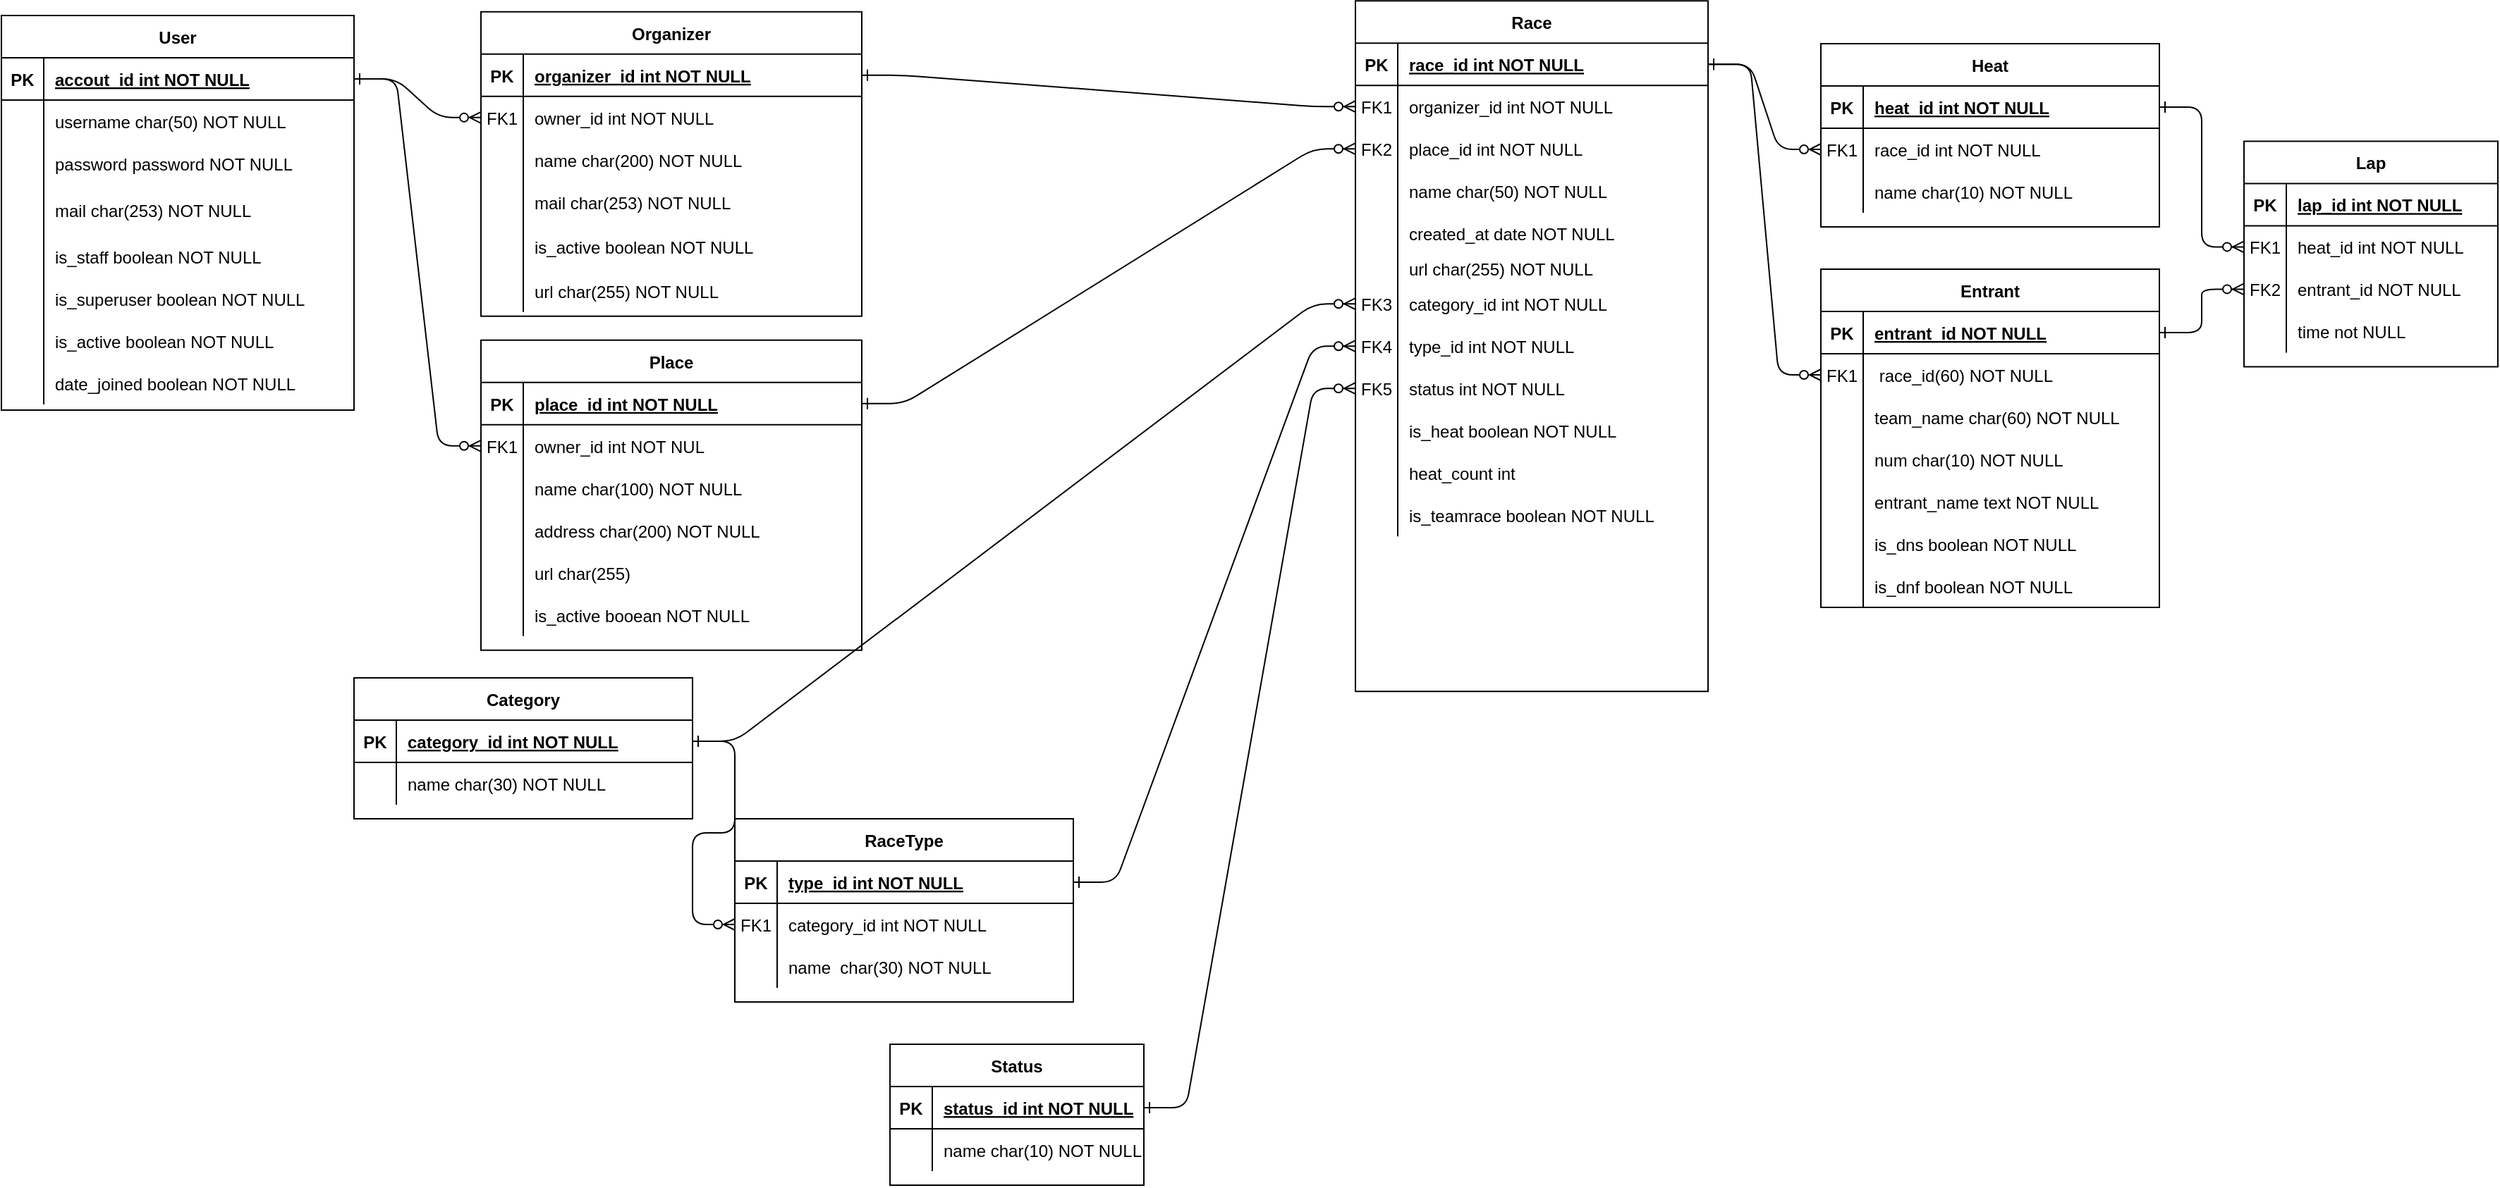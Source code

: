 <mxfile version="15.0.6" type="device"><diagram id="R2lEEEUBdFMjLlhIrx00" name="Page-1"><mxGraphModel dx="1550" dy="835" grid="1" gridSize="10" guides="1" tooltips="1" connect="1" arrows="1" fold="1" page="1" pageScale="1" pageWidth="850" pageHeight="1100" math="0" shadow="0" extFonts="Permanent Marker^https://fonts.googleapis.com/css?family=Permanent+Marker"><root><mxCell id="0"/><mxCell id="1" parent="0"/><mxCell id="C-vyLk0tnHw3VtMMgP7b-1" value="" style="edgeStyle=entityRelationEdgeStyle;endArrow=ERzeroToMany;startArrow=ERone;endFill=1;startFill=0;" parent="1" source="C-vyLk0tnHw3VtMMgP7b-24" target="C-vyLk0tnHw3VtMMgP7b-6" edge="1"><mxGeometry width="100" height="100" relative="1" as="geometry"><mxPoint x="340" y="720" as="sourcePoint"/><mxPoint x="440" y="620" as="targetPoint"/></mxGeometry></mxCell><mxCell id="C-vyLk0tnHw3VtMMgP7b-12" value="" style="edgeStyle=entityRelationEdgeStyle;endArrow=ERzeroToMany;startArrow=ERone;endFill=1;startFill=0;" parent="1" source="C-vyLk0tnHw3VtMMgP7b-3" target="C-vyLk0tnHw3VtMMgP7b-17" edge="1"><mxGeometry width="100" height="100" relative="1" as="geometry"><mxPoint x="400" y="180" as="sourcePoint"/><mxPoint x="460" y="205" as="targetPoint"/></mxGeometry></mxCell><mxCell id="C-vyLk0tnHw3VtMMgP7b-13" value="Race" style="shape=table;startSize=30;container=1;collapsible=1;childLayout=tableLayout;fixedRows=1;rowLines=0;fontStyle=1;align=center;resizeLast=1;" parent="1" vertex="1"><mxGeometry x="1000" y="29.59" width="250" height="490" as="geometry"/></mxCell><mxCell id="C-vyLk0tnHw3VtMMgP7b-14" value="" style="shape=partialRectangle;collapsible=0;dropTarget=0;pointerEvents=0;fillColor=none;points=[[0,0.5],[1,0.5]];portConstraint=eastwest;top=0;left=0;right=0;bottom=1;" parent="C-vyLk0tnHw3VtMMgP7b-13" vertex="1"><mxGeometry y="30" width="250" height="30" as="geometry"/></mxCell><mxCell id="C-vyLk0tnHw3VtMMgP7b-15" value="PK" style="shape=partialRectangle;overflow=hidden;connectable=0;fillColor=none;top=0;left=0;bottom=0;right=0;fontStyle=1;" parent="C-vyLk0tnHw3VtMMgP7b-14" vertex="1"><mxGeometry width="30" height="30" as="geometry"/></mxCell><mxCell id="C-vyLk0tnHw3VtMMgP7b-16" value="race_id int NOT NULL " style="shape=partialRectangle;overflow=hidden;connectable=0;fillColor=none;top=0;left=0;bottom=0;right=0;align=left;spacingLeft=6;fontStyle=5;" parent="C-vyLk0tnHw3VtMMgP7b-14" vertex="1"><mxGeometry x="30" width="220" height="30" as="geometry"/></mxCell><mxCell id="C-vyLk0tnHw3VtMMgP7b-17" value="" style="shape=partialRectangle;collapsible=0;dropTarget=0;pointerEvents=0;fillColor=none;points=[[0,0.5],[1,0.5]];portConstraint=eastwest;top=0;left=0;right=0;bottom=0;" parent="C-vyLk0tnHw3VtMMgP7b-13" vertex="1"><mxGeometry y="60" width="250" height="30" as="geometry"/></mxCell><mxCell id="C-vyLk0tnHw3VtMMgP7b-18" value="FK1" style="shape=partialRectangle;overflow=hidden;connectable=0;fillColor=none;top=0;left=0;bottom=0;right=0;" parent="C-vyLk0tnHw3VtMMgP7b-17" vertex="1"><mxGeometry width="30" height="30" as="geometry"/></mxCell><mxCell id="C-vyLk0tnHw3VtMMgP7b-19" value="organizer_id int NOT NULL" style="shape=partialRectangle;overflow=hidden;connectable=0;fillColor=none;top=0;left=0;bottom=0;right=0;align=left;spacingLeft=6;" parent="C-vyLk0tnHw3VtMMgP7b-17" vertex="1"><mxGeometry x="30" width="220" height="30" as="geometry"/></mxCell><mxCell id="C-vyLk0tnHw3VtMMgP7b-20" value="" style="shape=partialRectangle;collapsible=0;dropTarget=0;pointerEvents=0;fillColor=none;points=[[0,0.5],[1,0.5]];portConstraint=eastwest;top=0;left=0;right=0;bottom=0;" parent="C-vyLk0tnHw3VtMMgP7b-13" vertex="1"><mxGeometry y="90" width="250" height="30" as="geometry"/></mxCell><mxCell id="C-vyLk0tnHw3VtMMgP7b-21" value="FK2" style="shape=partialRectangle;overflow=hidden;connectable=0;fillColor=none;top=0;left=0;bottom=0;right=0;" parent="C-vyLk0tnHw3VtMMgP7b-20" vertex="1"><mxGeometry width="30" height="30" as="geometry"/></mxCell><mxCell id="C-vyLk0tnHw3VtMMgP7b-22" value="place_id int NOT NULL" style="shape=partialRectangle;overflow=hidden;connectable=0;fillColor=none;top=0;left=0;bottom=0;right=0;align=left;spacingLeft=6;" parent="C-vyLk0tnHw3VtMMgP7b-20" vertex="1"><mxGeometry x="30" width="220" height="30" as="geometry"/></mxCell><mxCell id="j4qL6R465GSEc020aB6Y-118" style="shape=partialRectangle;collapsible=0;dropTarget=0;pointerEvents=0;fillColor=none;points=[[0,0.5],[1,0.5]];portConstraint=eastwest;top=0;left=0;right=0;bottom=0;" vertex="1" parent="C-vyLk0tnHw3VtMMgP7b-13"><mxGeometry y="120" width="250" height="30" as="geometry"/></mxCell><mxCell id="j4qL6R465GSEc020aB6Y-119" style="shape=partialRectangle;overflow=hidden;connectable=0;fillColor=none;top=0;left=0;bottom=0;right=0;" vertex="1" parent="j4qL6R465GSEc020aB6Y-118"><mxGeometry width="30" height="30" as="geometry"/></mxCell><mxCell id="j4qL6R465GSEc020aB6Y-120" value="name char(50) NOT NULL" style="shape=partialRectangle;overflow=hidden;connectable=0;fillColor=none;top=0;left=0;bottom=0;right=0;align=left;spacingLeft=6;" vertex="1" parent="j4qL6R465GSEc020aB6Y-118"><mxGeometry x="30" width="220" height="30" as="geometry"/></mxCell><mxCell id="j4qL6R465GSEc020aB6Y-115" style="shape=partialRectangle;collapsible=0;dropTarget=0;pointerEvents=0;fillColor=none;points=[[0,0.5],[1,0.5]];portConstraint=eastwest;top=0;left=0;right=0;bottom=0;" vertex="1" parent="C-vyLk0tnHw3VtMMgP7b-13"><mxGeometry y="150" width="250" height="30" as="geometry"/></mxCell><mxCell id="j4qL6R465GSEc020aB6Y-116" style="shape=partialRectangle;overflow=hidden;connectable=0;fillColor=none;top=0;left=0;bottom=0;right=0;" vertex="1" parent="j4qL6R465GSEc020aB6Y-115"><mxGeometry width="30" height="30" as="geometry"/></mxCell><mxCell id="j4qL6R465GSEc020aB6Y-117" value="created_at date NOT NULL" style="shape=partialRectangle;overflow=hidden;connectable=0;fillColor=none;top=0;left=0;bottom=0;right=0;align=left;spacingLeft=6;" vertex="1" parent="j4qL6R465GSEc020aB6Y-115"><mxGeometry x="30" width="220" height="30" as="geometry"/></mxCell><mxCell id="j4qL6R465GSEc020aB6Y-112" style="shape=partialRectangle;collapsible=0;dropTarget=0;pointerEvents=0;fillColor=none;points=[[0,0.5],[1,0.5]];portConstraint=eastwest;top=0;left=0;right=0;bottom=0;" vertex="1" parent="C-vyLk0tnHw3VtMMgP7b-13"><mxGeometry y="180" width="250" height="20" as="geometry"/></mxCell><mxCell id="j4qL6R465GSEc020aB6Y-113" style="shape=partialRectangle;overflow=hidden;connectable=0;fillColor=none;top=0;left=0;bottom=0;right=0;" vertex="1" parent="j4qL6R465GSEc020aB6Y-112"><mxGeometry width="30" height="20" as="geometry"/></mxCell><mxCell id="j4qL6R465GSEc020aB6Y-114" value="url char(255) NOT NULL" style="shape=partialRectangle;overflow=hidden;connectable=0;fillColor=none;top=0;left=0;bottom=0;right=0;align=left;spacingLeft=6;" vertex="1" parent="j4qL6R465GSEc020aB6Y-112"><mxGeometry x="30" width="220" height="20" as="geometry"/></mxCell><mxCell id="j4qL6R465GSEc020aB6Y-106" style="shape=partialRectangle;collapsible=0;dropTarget=0;pointerEvents=0;fillColor=none;points=[[0,0.5],[1,0.5]];portConstraint=eastwest;top=0;left=0;right=0;bottom=0;" vertex="1" parent="C-vyLk0tnHw3VtMMgP7b-13"><mxGeometry y="200" width="250" height="30" as="geometry"/></mxCell><mxCell id="j4qL6R465GSEc020aB6Y-107" value="FK3" style="shape=partialRectangle;overflow=hidden;connectable=0;fillColor=none;top=0;left=0;bottom=0;right=0;" vertex="1" parent="j4qL6R465GSEc020aB6Y-106"><mxGeometry width="30" height="30" as="geometry"/></mxCell><mxCell id="j4qL6R465GSEc020aB6Y-108" value="category_id int NOT NULL" style="shape=partialRectangle;overflow=hidden;connectable=0;fillColor=none;top=0;left=0;bottom=0;right=0;align=left;spacingLeft=6;" vertex="1" parent="j4qL6R465GSEc020aB6Y-106"><mxGeometry x="30" width="220" height="30" as="geometry"/></mxCell><mxCell id="j4qL6R465GSEc020aB6Y-109" style="shape=partialRectangle;collapsible=0;dropTarget=0;pointerEvents=0;fillColor=none;points=[[0,0.5],[1,0.5]];portConstraint=eastwest;top=0;left=0;right=0;bottom=0;" vertex="1" parent="C-vyLk0tnHw3VtMMgP7b-13"><mxGeometry y="230" width="250" height="30" as="geometry"/></mxCell><mxCell id="j4qL6R465GSEc020aB6Y-110" value="FK4" style="shape=partialRectangle;overflow=hidden;connectable=0;fillColor=none;top=0;left=0;bottom=0;right=0;" vertex="1" parent="j4qL6R465GSEc020aB6Y-109"><mxGeometry width="30" height="30" as="geometry"/></mxCell><mxCell id="j4qL6R465GSEc020aB6Y-111" value="type_id int NOT NULL" style="shape=partialRectangle;overflow=hidden;connectable=0;fillColor=none;top=0;left=0;bottom=0;right=0;align=left;spacingLeft=6;" vertex="1" parent="j4qL6R465GSEc020aB6Y-109"><mxGeometry x="30" width="220" height="30" as="geometry"/></mxCell><mxCell id="j4qL6R465GSEc020aB6Y-125" style="shape=partialRectangle;collapsible=0;dropTarget=0;pointerEvents=0;fillColor=none;points=[[0,0.5],[1,0.5]];portConstraint=eastwest;top=0;left=0;right=0;bottom=0;" vertex="1" parent="C-vyLk0tnHw3VtMMgP7b-13"><mxGeometry y="260" width="250" height="30" as="geometry"/></mxCell><mxCell id="j4qL6R465GSEc020aB6Y-126" value="FK5" style="shape=partialRectangle;overflow=hidden;connectable=0;fillColor=none;top=0;left=0;bottom=0;right=0;" vertex="1" parent="j4qL6R465GSEc020aB6Y-125"><mxGeometry width="30" height="30" as="geometry"/></mxCell><mxCell id="j4qL6R465GSEc020aB6Y-127" value="status int NOT NULL" style="shape=partialRectangle;overflow=hidden;connectable=0;fillColor=none;top=0;left=0;bottom=0;right=0;align=left;spacingLeft=6;" vertex="1" parent="j4qL6R465GSEc020aB6Y-125"><mxGeometry x="30" width="220" height="30" as="geometry"/></mxCell><mxCell id="j4qL6R465GSEc020aB6Y-145" style="shape=partialRectangle;collapsible=0;dropTarget=0;pointerEvents=0;fillColor=none;points=[[0,0.5],[1,0.5]];portConstraint=eastwest;top=0;left=0;right=0;bottom=0;" vertex="1" parent="C-vyLk0tnHw3VtMMgP7b-13"><mxGeometry y="290" width="250" height="30" as="geometry"/></mxCell><mxCell id="j4qL6R465GSEc020aB6Y-146" style="shape=partialRectangle;overflow=hidden;connectable=0;fillColor=none;top=0;left=0;bottom=0;right=0;" vertex="1" parent="j4qL6R465GSEc020aB6Y-145"><mxGeometry width="30" height="30" as="geometry"/></mxCell><mxCell id="j4qL6R465GSEc020aB6Y-147" value="is_heat boolean NOT NULL" style="shape=partialRectangle;overflow=hidden;connectable=0;fillColor=none;top=0;left=0;bottom=0;right=0;align=left;spacingLeft=6;" vertex="1" parent="j4qL6R465GSEc020aB6Y-145"><mxGeometry x="30" width="220" height="30" as="geometry"/></mxCell><mxCell id="j4qL6R465GSEc020aB6Y-142" style="shape=partialRectangle;collapsible=0;dropTarget=0;pointerEvents=0;fillColor=none;points=[[0,0.5],[1,0.5]];portConstraint=eastwest;top=0;left=0;right=0;bottom=0;" vertex="1" parent="C-vyLk0tnHw3VtMMgP7b-13"><mxGeometry y="320" width="250" height="30" as="geometry"/></mxCell><mxCell id="j4qL6R465GSEc020aB6Y-143" style="shape=partialRectangle;overflow=hidden;connectable=0;fillColor=none;top=0;left=0;bottom=0;right=0;" vertex="1" parent="j4qL6R465GSEc020aB6Y-142"><mxGeometry width="30" height="30" as="geometry"/></mxCell><mxCell id="j4qL6R465GSEc020aB6Y-144" value="heat_count int" style="shape=partialRectangle;overflow=hidden;connectable=0;fillColor=none;top=0;left=0;bottom=0;right=0;align=left;spacingLeft=6;" vertex="1" parent="j4qL6R465GSEc020aB6Y-142"><mxGeometry x="30" width="220" height="30" as="geometry"/></mxCell><mxCell id="j4qL6R465GSEc020aB6Y-148" style="shape=partialRectangle;collapsible=0;dropTarget=0;pointerEvents=0;fillColor=none;points=[[0,0.5],[1,0.5]];portConstraint=eastwest;top=0;left=0;right=0;bottom=0;" vertex="1" parent="C-vyLk0tnHw3VtMMgP7b-13"><mxGeometry y="350" width="250" height="30" as="geometry"/></mxCell><mxCell id="j4qL6R465GSEc020aB6Y-149" style="shape=partialRectangle;overflow=hidden;connectable=0;fillColor=none;top=0;left=0;bottom=0;right=0;" vertex="1" parent="j4qL6R465GSEc020aB6Y-148"><mxGeometry width="30" height="30" as="geometry"/></mxCell><mxCell id="j4qL6R465GSEc020aB6Y-150" value="is_teamrace boolean NOT NULL" style="shape=partialRectangle;overflow=hidden;connectable=0;fillColor=none;top=0;left=0;bottom=0;right=0;align=left;spacingLeft=6;" vertex="1" parent="j4qL6R465GSEc020aB6Y-148"><mxGeometry x="30" width="220" height="30" as="geometry"/></mxCell><mxCell id="j4qL6R465GSEc020aB6Y-35" value="" style="edgeStyle=entityRelationEdgeStyle;endArrow=ERzeroToMany;startArrow=ERone;endFill=1;startFill=0;exitX=1;exitY=0.5;exitDx=0;exitDy=0;entryX=0;entryY=0.5;entryDx=0;entryDy=0;" edge="1" parent="1" source="C-vyLk0tnHw3VtMMgP7b-24" target="j4qL6R465GSEc020aB6Y-28"><mxGeometry width="100" height="100" relative="1" as="geometry"><mxPoint x="40" y="360" as="sourcePoint"/><mxPoint x="190" y="420" as="targetPoint"/></mxGeometry></mxCell><mxCell id="j4qL6R465GSEc020aB6Y-36" value="" style="group" vertex="1" connectable="0" parent="1"><mxGeometry x="390" y="50.4" width="270" height="469.19" as="geometry"/></mxCell><mxCell id="C-vyLk0tnHw3VtMMgP7b-2" value="Organizer" style="shape=table;startSize=30;container=1;collapsible=1;childLayout=tableLayout;fixedRows=1;rowLines=0;fontStyle=1;align=center;resizeLast=1;" parent="j4qL6R465GSEc020aB6Y-36" vertex="1"><mxGeometry x="-10" y="-12.97" width="270" height="215.94" as="geometry"><mxRectangle width="90" height="30" as="alternateBounds"/></mxGeometry></mxCell><mxCell id="C-vyLk0tnHw3VtMMgP7b-3" value="" style="shape=partialRectangle;collapsible=0;dropTarget=0;pointerEvents=0;fillColor=none;points=[[0,0.5],[1,0.5]];portConstraint=eastwest;top=0;left=0;right=0;bottom=1;" parent="C-vyLk0tnHw3VtMMgP7b-2" vertex="1"><mxGeometry y="30" width="270" height="30" as="geometry"/></mxCell><mxCell id="C-vyLk0tnHw3VtMMgP7b-4" value="PK" style="shape=partialRectangle;overflow=hidden;connectable=0;fillColor=none;top=0;left=0;bottom=0;right=0;fontStyle=1;" parent="C-vyLk0tnHw3VtMMgP7b-3" vertex="1"><mxGeometry width="30" height="30" as="geometry"/></mxCell><mxCell id="C-vyLk0tnHw3VtMMgP7b-5" value="organizer_id int NOT NULL " style="shape=partialRectangle;overflow=hidden;connectable=0;fillColor=none;top=0;left=0;bottom=0;right=0;align=left;spacingLeft=6;fontStyle=5;" parent="C-vyLk0tnHw3VtMMgP7b-3" vertex="1"><mxGeometry x="30" width="240" height="30" as="geometry"/></mxCell><mxCell id="C-vyLk0tnHw3VtMMgP7b-6" value="" style="shape=partialRectangle;collapsible=0;dropTarget=0;pointerEvents=0;fillColor=none;points=[[0,0.5],[1,0.5]];portConstraint=eastwest;top=0;left=0;right=0;bottom=0;" parent="C-vyLk0tnHw3VtMMgP7b-2" vertex="1"><mxGeometry y="60" width="270" height="30" as="geometry"/></mxCell><mxCell id="C-vyLk0tnHw3VtMMgP7b-7" value="FK1" style="shape=partialRectangle;overflow=hidden;connectable=0;fillColor=none;top=0;left=0;bottom=0;right=0;" parent="C-vyLk0tnHw3VtMMgP7b-6" vertex="1"><mxGeometry width="30" height="30" as="geometry"/></mxCell><mxCell id="C-vyLk0tnHw3VtMMgP7b-8" value="owner_id int NOT NULL" style="shape=partialRectangle;overflow=hidden;connectable=0;fillColor=none;top=0;left=0;bottom=0;right=0;align=left;spacingLeft=6;" parent="C-vyLk0tnHw3VtMMgP7b-6" vertex="1"><mxGeometry x="30" width="240" height="30" as="geometry"/></mxCell><mxCell id="C-vyLk0tnHw3VtMMgP7b-9" value="" style="shape=partialRectangle;collapsible=0;dropTarget=0;pointerEvents=0;fillColor=none;points=[[0,0.5],[1,0.5]];portConstraint=eastwest;top=0;left=0;right=0;bottom=0;" parent="C-vyLk0tnHw3VtMMgP7b-2" vertex="1"><mxGeometry y="90" width="270" height="30" as="geometry"/></mxCell><mxCell id="C-vyLk0tnHw3VtMMgP7b-10" value="" style="shape=partialRectangle;overflow=hidden;connectable=0;fillColor=none;top=0;left=0;bottom=0;right=0;" parent="C-vyLk0tnHw3VtMMgP7b-9" vertex="1"><mxGeometry width="30" height="30" as="geometry"/></mxCell><mxCell id="C-vyLk0tnHw3VtMMgP7b-11" value="name char(200) NOT NULL" style="shape=partialRectangle;overflow=hidden;connectable=0;fillColor=none;top=0;left=0;bottom=0;right=0;align=left;spacingLeft=6;" parent="C-vyLk0tnHw3VtMMgP7b-9" vertex="1"><mxGeometry x="30" width="240" height="30" as="geometry"/></mxCell><mxCell id="j4qL6R465GSEc020aB6Y-99" style="shape=partialRectangle;collapsible=0;dropTarget=0;pointerEvents=0;fillColor=none;points=[[0,0.5],[1,0.5]];portConstraint=eastwest;top=0;left=0;right=0;bottom=0;" vertex="1" parent="C-vyLk0tnHw3VtMMgP7b-2"><mxGeometry y="120" width="270" height="30" as="geometry"/></mxCell><mxCell id="j4qL6R465GSEc020aB6Y-100" style="shape=partialRectangle;overflow=hidden;connectable=0;fillColor=none;top=0;left=0;bottom=0;right=0;" vertex="1" parent="j4qL6R465GSEc020aB6Y-99"><mxGeometry width="30" height="30" as="geometry"/></mxCell><mxCell id="j4qL6R465GSEc020aB6Y-101" value="mail char(253) NOT NULL" style="shape=partialRectangle;overflow=hidden;connectable=0;fillColor=none;top=0;left=0;bottom=0;right=0;align=left;spacingLeft=6;" vertex="1" parent="j4qL6R465GSEc020aB6Y-99"><mxGeometry x="30" width="240" height="30" as="geometry"/></mxCell><mxCell id="j4qL6R465GSEc020aB6Y-102" style="shape=partialRectangle;collapsible=0;dropTarget=0;pointerEvents=0;fillColor=none;points=[[0,0.5],[1,0.5]];portConstraint=eastwest;top=0;left=0;right=0;bottom=0;" vertex="1" parent="C-vyLk0tnHw3VtMMgP7b-2"><mxGeometry y="150" width="270" height="33" as="geometry"/></mxCell><mxCell id="j4qL6R465GSEc020aB6Y-103" style="shape=partialRectangle;overflow=hidden;connectable=0;fillColor=none;top=0;left=0;bottom=0;right=0;" vertex="1" parent="j4qL6R465GSEc020aB6Y-102"><mxGeometry width="30" height="33" as="geometry"/></mxCell><mxCell id="j4qL6R465GSEc020aB6Y-104" value="is_active boolean NOT NULL" style="shape=partialRectangle;overflow=hidden;connectable=0;fillColor=none;top=0;left=0;bottom=0;right=0;align=left;spacingLeft=6;" vertex="1" parent="j4qL6R465GSEc020aB6Y-102"><mxGeometry x="30" width="240" height="33" as="geometry"/></mxCell><mxCell id="j4qL6R465GSEc020aB6Y-121" style="shape=partialRectangle;collapsible=0;dropTarget=0;pointerEvents=0;fillColor=none;points=[[0,0.5],[1,0.5]];portConstraint=eastwest;top=0;left=0;right=0;bottom=0;" vertex="1" parent="C-vyLk0tnHw3VtMMgP7b-2"><mxGeometry y="183" width="270" height="30" as="geometry"/></mxCell><mxCell id="j4qL6R465GSEc020aB6Y-122" style="shape=partialRectangle;overflow=hidden;connectable=0;fillColor=none;top=0;left=0;bottom=0;right=0;" vertex="1" parent="j4qL6R465GSEc020aB6Y-121"><mxGeometry width="30" height="30" as="geometry"/></mxCell><mxCell id="j4qL6R465GSEc020aB6Y-123" value="url char(255) NOT NULL" style="shape=partialRectangle;overflow=hidden;connectable=0;fillColor=none;top=0;left=0;bottom=0;right=0;align=left;spacingLeft=6;" vertex="1" parent="j4qL6R465GSEc020aB6Y-121"><mxGeometry x="30" width="240" height="30" as="geometry"/></mxCell><mxCell id="j4qL6R465GSEc020aB6Y-24" value="Place" style="shape=table;startSize=30;container=1;collapsible=1;childLayout=tableLayout;fixedRows=1;rowLines=0;fontStyle=1;align=center;resizeLast=1;" vertex="1" parent="j4qL6R465GSEc020aB6Y-36"><mxGeometry x="-10" y="220" width="270" height="220" as="geometry"><mxRectangle x="460" y="320" width="60" height="30" as="alternateBounds"/></mxGeometry></mxCell><mxCell id="j4qL6R465GSEc020aB6Y-25" value="" style="shape=partialRectangle;collapsible=0;dropTarget=0;pointerEvents=0;fillColor=none;points=[[0,0.5],[1,0.5]];portConstraint=eastwest;top=0;left=0;right=0;bottom=1;" vertex="1" parent="j4qL6R465GSEc020aB6Y-24"><mxGeometry y="30" width="270" height="30" as="geometry"/></mxCell><mxCell id="j4qL6R465GSEc020aB6Y-26" value="PK" style="shape=partialRectangle;overflow=hidden;connectable=0;fillColor=none;top=0;left=0;bottom=0;right=0;fontStyle=1;" vertex="1" parent="j4qL6R465GSEc020aB6Y-25"><mxGeometry width="30" height="30" as="geometry"/></mxCell><mxCell id="j4qL6R465GSEc020aB6Y-27" value="place_id int NOT NULL " style="shape=partialRectangle;overflow=hidden;connectable=0;fillColor=none;top=0;left=0;bottom=0;right=0;align=left;spacingLeft=6;fontStyle=5;" vertex="1" parent="j4qL6R465GSEc020aB6Y-25"><mxGeometry x="30" width="240" height="30" as="geometry"/></mxCell><mxCell id="j4qL6R465GSEc020aB6Y-28" value="" style="shape=partialRectangle;collapsible=0;dropTarget=0;pointerEvents=0;fillColor=none;points=[[0,0.5],[1,0.5]];portConstraint=eastwest;top=0;left=0;right=0;bottom=0;" vertex="1" parent="j4qL6R465GSEc020aB6Y-24"><mxGeometry y="60" width="270" height="30" as="geometry"/></mxCell><mxCell id="j4qL6R465GSEc020aB6Y-29" value="FK1" style="shape=partialRectangle;overflow=hidden;connectable=0;fillColor=none;top=0;left=0;bottom=0;right=0;" vertex="1" parent="j4qL6R465GSEc020aB6Y-28"><mxGeometry width="30" height="30" as="geometry"/></mxCell><mxCell id="j4qL6R465GSEc020aB6Y-30" value="owner_id int NOT NUL" style="shape=partialRectangle;overflow=hidden;connectable=0;fillColor=none;top=0;left=0;bottom=0;right=0;align=left;spacingLeft=6;" vertex="1" parent="j4qL6R465GSEc020aB6Y-28"><mxGeometry x="30" width="240" height="30" as="geometry"/></mxCell><mxCell id="j4qL6R465GSEc020aB6Y-31" value="" style="shape=partialRectangle;collapsible=0;dropTarget=0;pointerEvents=0;fillColor=none;points=[[0,0.5],[1,0.5]];portConstraint=eastwest;top=0;left=0;right=0;bottom=0;" vertex="1" parent="j4qL6R465GSEc020aB6Y-24"><mxGeometry y="90" width="270" height="30" as="geometry"/></mxCell><mxCell id="j4qL6R465GSEc020aB6Y-32" value="" style="shape=partialRectangle;overflow=hidden;connectable=0;fillColor=none;top=0;left=0;bottom=0;right=0;" vertex="1" parent="j4qL6R465GSEc020aB6Y-31"><mxGeometry width="30" height="30" as="geometry"/></mxCell><mxCell id="j4qL6R465GSEc020aB6Y-33" value="name char(100) NOT NULL" style="shape=partialRectangle;overflow=hidden;connectable=0;fillColor=none;top=0;left=0;bottom=0;right=0;align=left;spacingLeft=6;" vertex="1" parent="j4qL6R465GSEc020aB6Y-31"><mxGeometry x="30" width="240" height="30" as="geometry"/></mxCell><mxCell id="j4qL6R465GSEc020aB6Y-90" style="shape=partialRectangle;collapsible=0;dropTarget=0;pointerEvents=0;fillColor=none;points=[[0,0.5],[1,0.5]];portConstraint=eastwest;top=0;left=0;right=0;bottom=0;" vertex="1" parent="j4qL6R465GSEc020aB6Y-24"><mxGeometry y="120" width="270" height="30" as="geometry"/></mxCell><mxCell id="j4qL6R465GSEc020aB6Y-91" style="shape=partialRectangle;overflow=hidden;connectable=0;fillColor=none;top=0;left=0;bottom=0;right=0;" vertex="1" parent="j4qL6R465GSEc020aB6Y-90"><mxGeometry width="30" height="30" as="geometry"/></mxCell><mxCell id="j4qL6R465GSEc020aB6Y-92" value="address char(200) NOT NULL" style="shape=partialRectangle;overflow=hidden;connectable=0;fillColor=none;top=0;left=0;bottom=0;right=0;align=left;spacingLeft=6;" vertex="1" parent="j4qL6R465GSEc020aB6Y-90"><mxGeometry x="30" width="240" height="30" as="geometry"/></mxCell><mxCell id="j4qL6R465GSEc020aB6Y-93" style="shape=partialRectangle;collapsible=0;dropTarget=0;pointerEvents=0;fillColor=none;points=[[0,0.5],[1,0.5]];portConstraint=eastwest;top=0;left=0;right=0;bottom=0;" vertex="1" parent="j4qL6R465GSEc020aB6Y-24"><mxGeometry y="150" width="270" height="30" as="geometry"/></mxCell><mxCell id="j4qL6R465GSEc020aB6Y-94" style="shape=partialRectangle;overflow=hidden;connectable=0;fillColor=none;top=0;left=0;bottom=0;right=0;" vertex="1" parent="j4qL6R465GSEc020aB6Y-93"><mxGeometry width="30" height="30" as="geometry"/></mxCell><mxCell id="j4qL6R465GSEc020aB6Y-95" value="url char(255) " style="shape=partialRectangle;overflow=hidden;connectable=0;fillColor=none;top=0;left=0;bottom=0;right=0;align=left;spacingLeft=6;" vertex="1" parent="j4qL6R465GSEc020aB6Y-93"><mxGeometry x="30" width="240" height="30" as="geometry"/></mxCell><mxCell id="j4qL6R465GSEc020aB6Y-96" style="shape=partialRectangle;collapsible=0;dropTarget=0;pointerEvents=0;fillColor=none;points=[[0,0.5],[1,0.5]];portConstraint=eastwest;top=0;left=0;right=0;bottom=0;" vertex="1" parent="j4qL6R465GSEc020aB6Y-24"><mxGeometry y="180" width="270" height="30" as="geometry"/></mxCell><mxCell id="j4qL6R465GSEc020aB6Y-97" style="shape=partialRectangle;overflow=hidden;connectable=0;fillColor=none;top=0;left=0;bottom=0;right=0;" vertex="1" parent="j4qL6R465GSEc020aB6Y-96"><mxGeometry width="30" height="30" as="geometry"/></mxCell><mxCell id="j4qL6R465GSEc020aB6Y-98" value="is_active booean NOT NULL" style="shape=partialRectangle;overflow=hidden;connectable=0;fillColor=none;top=0;left=0;bottom=0;right=0;align=left;spacingLeft=6;" vertex="1" parent="j4qL6R465GSEc020aB6Y-96"><mxGeometry x="30" width="240" height="30" as="geometry"/></mxCell><mxCell id="j4qL6R465GSEc020aB6Y-38" value="Heat" style="shape=table;startSize=30;container=1;collapsible=1;childLayout=tableLayout;fixedRows=1;rowLines=0;fontStyle=1;align=center;resizeLast=1;" vertex="1" parent="1"><mxGeometry x="1330" y="60.0" width="240" height="130" as="geometry"/></mxCell><mxCell id="j4qL6R465GSEc020aB6Y-39" value="" style="shape=partialRectangle;collapsible=0;dropTarget=0;pointerEvents=0;fillColor=none;top=0;left=0;bottom=1;right=0;points=[[0,0.5],[1,0.5]];portConstraint=eastwest;" vertex="1" parent="j4qL6R465GSEc020aB6Y-38"><mxGeometry y="30" width="240" height="30" as="geometry"/></mxCell><mxCell id="j4qL6R465GSEc020aB6Y-40" value="PK" style="shape=partialRectangle;connectable=0;fillColor=none;top=0;left=0;bottom=0;right=0;fontStyle=1;overflow=hidden;" vertex="1" parent="j4qL6R465GSEc020aB6Y-39"><mxGeometry width="30" height="30" as="geometry"/></mxCell><mxCell id="j4qL6R465GSEc020aB6Y-41" value="heat_id int NOT NULL" style="shape=partialRectangle;connectable=0;fillColor=none;top=0;left=0;bottom=0;right=0;align=left;spacingLeft=6;fontStyle=5;overflow=hidden;" vertex="1" parent="j4qL6R465GSEc020aB6Y-39"><mxGeometry x="30" width="210" height="30" as="geometry"/></mxCell><mxCell id="j4qL6R465GSEc020aB6Y-42" value="" style="shape=partialRectangle;collapsible=0;dropTarget=0;pointerEvents=0;fillColor=none;top=0;left=0;bottom=0;right=0;points=[[0,0.5],[1,0.5]];portConstraint=eastwest;" vertex="1" parent="j4qL6R465GSEc020aB6Y-38"><mxGeometry y="60" width="240" height="30" as="geometry"/></mxCell><mxCell id="j4qL6R465GSEc020aB6Y-43" value="FK1" style="shape=partialRectangle;connectable=0;fillColor=none;top=0;left=0;bottom=0;right=0;editable=1;overflow=hidden;" vertex="1" parent="j4qL6R465GSEc020aB6Y-42"><mxGeometry width="30" height="30" as="geometry"/></mxCell><mxCell id="j4qL6R465GSEc020aB6Y-44" value="race_id int NOT NULL" style="shape=partialRectangle;connectable=0;fillColor=none;top=0;left=0;bottom=0;right=0;align=left;spacingLeft=6;overflow=hidden;" vertex="1" parent="j4qL6R465GSEc020aB6Y-42"><mxGeometry x="30" width="210" height="30" as="geometry"/></mxCell><mxCell id="j4qL6R465GSEc020aB6Y-48" value="" style="shape=partialRectangle;collapsible=0;dropTarget=0;pointerEvents=0;fillColor=none;top=0;left=0;bottom=0;right=0;points=[[0,0.5],[1,0.5]];portConstraint=eastwest;" vertex="1" parent="j4qL6R465GSEc020aB6Y-38"><mxGeometry y="90" width="240" height="30" as="geometry"/></mxCell><mxCell id="j4qL6R465GSEc020aB6Y-49" value="" style="shape=partialRectangle;connectable=0;fillColor=none;top=0;left=0;bottom=0;right=0;editable=1;overflow=hidden;" vertex="1" parent="j4qL6R465GSEc020aB6Y-48"><mxGeometry width="30" height="30" as="geometry"/></mxCell><mxCell id="j4qL6R465GSEc020aB6Y-50" value="name char(10) NOT NULL" style="shape=partialRectangle;connectable=0;fillColor=none;top=0;left=0;bottom=0;right=0;align=left;spacingLeft=6;overflow=hidden;" vertex="1" parent="j4qL6R465GSEc020aB6Y-48"><mxGeometry x="30" width="210" height="30" as="geometry"/></mxCell><mxCell id="j4qL6R465GSEc020aB6Y-51" value="Lap" style="shape=table;startSize=30;container=1;collapsible=1;childLayout=tableLayout;fixedRows=1;rowLines=0;fontStyle=1;align=center;resizeLast=1;" vertex="1" parent="1"><mxGeometry x="1630" y="129.19" width="180" height="160" as="geometry"/></mxCell><mxCell id="j4qL6R465GSEc020aB6Y-52" value="" style="shape=partialRectangle;collapsible=0;dropTarget=0;pointerEvents=0;fillColor=none;top=0;left=0;bottom=1;right=0;points=[[0,0.5],[1,0.5]];portConstraint=eastwest;" vertex="1" parent="j4qL6R465GSEc020aB6Y-51"><mxGeometry y="30" width="180" height="30" as="geometry"/></mxCell><mxCell id="j4qL6R465GSEc020aB6Y-53" value="PK" style="shape=partialRectangle;connectable=0;fillColor=none;top=0;left=0;bottom=0;right=0;fontStyle=1;overflow=hidden;" vertex="1" parent="j4qL6R465GSEc020aB6Y-52"><mxGeometry width="30" height="30" as="geometry"/></mxCell><mxCell id="j4qL6R465GSEc020aB6Y-54" value="lap_id int NOT NULL" style="shape=partialRectangle;connectable=0;fillColor=none;top=0;left=0;bottom=0;right=0;align=left;spacingLeft=6;fontStyle=5;overflow=hidden;" vertex="1" parent="j4qL6R465GSEc020aB6Y-52"><mxGeometry x="30" width="150" height="30" as="geometry"/></mxCell><mxCell id="j4qL6R465GSEc020aB6Y-55" value="" style="shape=partialRectangle;collapsible=0;dropTarget=0;pointerEvents=0;fillColor=none;top=0;left=0;bottom=0;right=0;points=[[0,0.5],[1,0.5]];portConstraint=eastwest;" vertex="1" parent="j4qL6R465GSEc020aB6Y-51"><mxGeometry y="60" width="180" height="30" as="geometry"/></mxCell><mxCell id="j4qL6R465GSEc020aB6Y-56" value="FK1" style="shape=partialRectangle;connectable=0;fillColor=none;top=0;left=0;bottom=0;right=0;editable=1;overflow=hidden;" vertex="1" parent="j4qL6R465GSEc020aB6Y-55"><mxGeometry width="30" height="30" as="geometry"/></mxCell><mxCell id="j4qL6R465GSEc020aB6Y-57" value="heat_id int NOT NULL" style="shape=partialRectangle;connectable=0;fillColor=none;top=0;left=0;bottom=0;right=0;align=left;spacingLeft=6;overflow=hidden;" vertex="1" parent="j4qL6R465GSEc020aB6Y-55"><mxGeometry x="30" width="150" height="30" as="geometry"/></mxCell><mxCell id="j4qL6R465GSEc020aB6Y-58" value="" style="shape=partialRectangle;collapsible=0;dropTarget=0;pointerEvents=0;fillColor=none;top=0;left=0;bottom=0;right=0;points=[[0,0.5],[1,0.5]];portConstraint=eastwest;" vertex="1" parent="j4qL6R465GSEc020aB6Y-51"><mxGeometry y="90" width="180" height="30" as="geometry"/></mxCell><mxCell id="j4qL6R465GSEc020aB6Y-59" value="FK2" style="shape=partialRectangle;connectable=0;fillColor=none;top=0;left=0;bottom=0;right=0;editable=1;overflow=hidden;" vertex="1" parent="j4qL6R465GSEc020aB6Y-58"><mxGeometry width="30" height="30" as="geometry"/></mxCell><mxCell id="j4qL6R465GSEc020aB6Y-60" value="entrant_id NOT NULL" style="shape=partialRectangle;connectable=0;fillColor=none;top=0;left=0;bottom=0;right=0;align=left;spacingLeft=6;overflow=hidden;" vertex="1" parent="j4qL6R465GSEc020aB6Y-58"><mxGeometry x="30" width="150" height="30" as="geometry"/></mxCell><mxCell id="j4qL6R465GSEc020aB6Y-61" value="" style="shape=partialRectangle;collapsible=0;dropTarget=0;pointerEvents=0;fillColor=none;top=0;left=0;bottom=0;right=0;points=[[0,0.5],[1,0.5]];portConstraint=eastwest;" vertex="1" parent="j4qL6R465GSEc020aB6Y-51"><mxGeometry y="120" width="180" height="30" as="geometry"/></mxCell><mxCell id="j4qL6R465GSEc020aB6Y-62" value="" style="shape=partialRectangle;connectable=0;fillColor=none;top=0;left=0;bottom=0;right=0;editable=1;overflow=hidden;" vertex="1" parent="j4qL6R465GSEc020aB6Y-61"><mxGeometry width="30" height="30" as="geometry"/></mxCell><mxCell id="j4qL6R465GSEc020aB6Y-63" value="time not NULL" style="shape=partialRectangle;connectable=0;fillColor=none;top=0;left=0;bottom=0;right=0;align=left;spacingLeft=6;overflow=hidden;" vertex="1" parent="j4qL6R465GSEc020aB6Y-61"><mxGeometry x="30" width="150" height="30" as="geometry"/></mxCell><mxCell id="j4qL6R465GSEc020aB6Y-2" value="" style="shape=partialRectangle;overflow=hidden;connectable=0;fillColor=none;top=0;left=0;bottom=0;right=0;align=left;spacingLeft=6;" vertex="1" parent="1"><mxGeometry x="80" y="235.135" width="220" height="20.27" as="geometry"/></mxCell><mxCell id="C-vyLk0tnHw3VtMMgP7b-23" value="User" style="shape=table;startSize=30;container=1;collapsible=1;childLayout=tableLayout;fixedRows=1;rowLines=0;fontStyle=1;align=center;resizeLast=1;" parent="1" vertex="1"><mxGeometry x="40" y="40" width="250" height="280" as="geometry"><mxRectangle x="-10" y="-60" width="60" height="30" as="alternateBounds"/></mxGeometry></mxCell><mxCell id="C-vyLk0tnHw3VtMMgP7b-24" value="" style="shape=partialRectangle;collapsible=0;dropTarget=0;pointerEvents=0;fillColor=none;points=[[0,0.5],[1,0.5]];portConstraint=eastwest;top=0;left=0;right=0;bottom=1;" parent="C-vyLk0tnHw3VtMMgP7b-23" vertex="1"><mxGeometry y="30" width="250" height="30" as="geometry"/></mxCell><mxCell id="C-vyLk0tnHw3VtMMgP7b-25" value="PK" style="shape=partialRectangle;overflow=hidden;connectable=0;fillColor=none;top=0;left=0;bottom=0;right=0;fontStyle=1;" parent="C-vyLk0tnHw3VtMMgP7b-24" vertex="1"><mxGeometry width="30" height="30" as="geometry"/></mxCell><mxCell id="C-vyLk0tnHw3VtMMgP7b-26" value="accout_id int NOT NULL " style="shape=partialRectangle;overflow=hidden;connectable=0;fillColor=none;top=0;left=0;bottom=0;right=0;align=left;spacingLeft=6;fontStyle=5;" parent="C-vyLk0tnHw3VtMMgP7b-24" vertex="1"><mxGeometry x="30" width="220" height="30" as="geometry"/></mxCell><mxCell id="C-vyLk0tnHw3VtMMgP7b-27" value="" style="shape=partialRectangle;collapsible=0;dropTarget=0;pointerEvents=0;fillColor=none;points=[[0,0.5],[1,0.5]];portConstraint=eastwest;top=0;left=0;right=0;bottom=0;" parent="C-vyLk0tnHw3VtMMgP7b-23" vertex="1"><mxGeometry y="60" width="250" height="30" as="geometry"/></mxCell><mxCell id="C-vyLk0tnHw3VtMMgP7b-28" value="" style="shape=partialRectangle;overflow=hidden;connectable=0;fillColor=none;top=0;left=0;bottom=0;right=0;" parent="C-vyLk0tnHw3VtMMgP7b-27" vertex="1"><mxGeometry width="30" height="30" as="geometry"/></mxCell><mxCell id="C-vyLk0tnHw3VtMMgP7b-29" value="username char(50) NOT NULL" style="shape=partialRectangle;overflow=hidden;connectable=0;fillColor=none;top=0;left=0;bottom=0;right=0;align=left;spacingLeft=6;" parent="C-vyLk0tnHw3VtMMgP7b-27" vertex="1"><mxGeometry x="30" width="220" height="30" as="geometry"/></mxCell><mxCell id="j4qL6R465GSEc020aB6Y-87" style="shape=partialRectangle;collapsible=0;dropTarget=0;pointerEvents=0;fillColor=none;points=[[0,0.5],[1,0.5]];portConstraint=eastwest;top=0;left=0;right=0;bottom=0;" vertex="1" parent="C-vyLk0tnHw3VtMMgP7b-23"><mxGeometry y="90" width="250" height="30" as="geometry"/></mxCell><mxCell id="j4qL6R465GSEc020aB6Y-88" style="shape=partialRectangle;overflow=hidden;connectable=0;fillColor=none;top=0;left=0;bottom=0;right=0;" vertex="1" parent="j4qL6R465GSEc020aB6Y-87"><mxGeometry width="30" height="30" as="geometry"/></mxCell><mxCell id="j4qL6R465GSEc020aB6Y-89" value="password password NOT NULL" style="shape=partialRectangle;overflow=hidden;connectable=0;fillColor=none;top=0;left=0;bottom=0;right=0;align=left;spacingLeft=6;" vertex="1" parent="j4qL6R465GSEc020aB6Y-87"><mxGeometry x="30" width="220" height="30" as="geometry"/></mxCell><mxCell id="j4qL6R465GSEc020aB6Y-82" style="shape=partialRectangle;collapsible=0;dropTarget=0;pointerEvents=0;fillColor=none;points=[[0,0.5],[1,0.5]];portConstraint=eastwest;top=0;left=0;right=0;bottom=0;" vertex="1" parent="C-vyLk0tnHw3VtMMgP7b-23"><mxGeometry y="120" width="250" height="36" as="geometry"/></mxCell><mxCell id="j4qL6R465GSEc020aB6Y-83" style="shape=partialRectangle;overflow=hidden;connectable=0;fillColor=none;top=0;left=0;bottom=0;right=0;" vertex="1" parent="j4qL6R465GSEc020aB6Y-82"><mxGeometry width="30" height="36" as="geometry"/></mxCell><mxCell id="j4qL6R465GSEc020aB6Y-84" value="mail char(253) NOT NULL" style="shape=partialRectangle;overflow=hidden;connectable=0;fillColor=none;top=0;left=0;bottom=0;right=0;align=left;spacingLeft=6;" vertex="1" parent="j4qL6R465GSEc020aB6Y-82"><mxGeometry x="30" width="220" height="36" as="geometry"/></mxCell><mxCell id="j4qL6R465GSEc020aB6Y-67" style="shape=partialRectangle;collapsible=0;dropTarget=0;pointerEvents=0;fillColor=none;points=[[0,0.5],[1,0.5]];portConstraint=eastwest;top=0;left=0;right=0;bottom=0;" vertex="1" parent="C-vyLk0tnHw3VtMMgP7b-23"><mxGeometry y="156" width="250" height="30" as="geometry"/></mxCell><mxCell id="j4qL6R465GSEc020aB6Y-68" style="shape=partialRectangle;overflow=hidden;connectable=0;fillColor=none;top=0;left=0;bottom=0;right=0;" vertex="1" parent="j4qL6R465GSEc020aB6Y-67"><mxGeometry width="30" height="30" as="geometry"/></mxCell><mxCell id="j4qL6R465GSEc020aB6Y-69" value="is_staff boolean NOT NULL" style="shape=partialRectangle;overflow=hidden;connectable=0;fillColor=none;top=0;left=0;bottom=0;right=0;align=left;spacingLeft=6;" vertex="1" parent="j4qL6R465GSEc020aB6Y-67"><mxGeometry x="30" width="220" height="30" as="geometry"/></mxCell><mxCell id="j4qL6R465GSEc020aB6Y-76" style="shape=partialRectangle;collapsible=0;dropTarget=0;pointerEvents=0;fillColor=none;points=[[0,0.5],[1,0.5]];portConstraint=eastwest;top=0;left=0;right=0;bottom=0;" vertex="1" parent="C-vyLk0tnHw3VtMMgP7b-23"><mxGeometry y="186" width="250" height="30" as="geometry"/></mxCell><mxCell id="j4qL6R465GSEc020aB6Y-77" style="shape=partialRectangle;overflow=hidden;connectable=0;fillColor=none;top=0;left=0;bottom=0;right=0;" vertex="1" parent="j4qL6R465GSEc020aB6Y-76"><mxGeometry width="30" height="30" as="geometry"/></mxCell><mxCell id="j4qL6R465GSEc020aB6Y-78" value="is_superuser boolean NOT NULL" style="shape=partialRectangle;overflow=hidden;connectable=0;fillColor=none;top=0;left=0;bottom=0;right=0;align=left;spacingLeft=6;" vertex="1" parent="j4qL6R465GSEc020aB6Y-76"><mxGeometry x="30" width="220" height="30" as="geometry"/></mxCell><mxCell id="j4qL6R465GSEc020aB6Y-73" style="shape=partialRectangle;collapsible=0;dropTarget=0;pointerEvents=0;fillColor=none;points=[[0,0.5],[1,0.5]];portConstraint=eastwest;top=0;left=0;right=0;bottom=0;" vertex="1" parent="C-vyLk0tnHw3VtMMgP7b-23"><mxGeometry y="216" width="250" height="30" as="geometry"/></mxCell><mxCell id="j4qL6R465GSEc020aB6Y-74" style="shape=partialRectangle;overflow=hidden;connectable=0;fillColor=none;top=0;left=0;bottom=0;right=0;" vertex="1" parent="j4qL6R465GSEc020aB6Y-73"><mxGeometry width="30" height="30" as="geometry"/></mxCell><mxCell id="j4qL6R465GSEc020aB6Y-75" value="is_active boolean NOT NULL" style="shape=partialRectangle;overflow=hidden;connectable=0;fillColor=none;top=0;left=0;bottom=0;right=0;align=left;spacingLeft=6;" vertex="1" parent="j4qL6R465GSEc020aB6Y-73"><mxGeometry x="30" width="220" height="30" as="geometry"/></mxCell><mxCell id="j4qL6R465GSEc020aB6Y-79" style="shape=partialRectangle;collapsible=0;dropTarget=0;pointerEvents=0;fillColor=none;points=[[0,0.5],[1,0.5]];portConstraint=eastwest;top=0;left=0;right=0;bottom=0;" vertex="1" parent="C-vyLk0tnHw3VtMMgP7b-23"><mxGeometry y="246" width="250" height="30" as="geometry"/></mxCell><mxCell id="j4qL6R465GSEc020aB6Y-80" style="shape=partialRectangle;overflow=hidden;connectable=0;fillColor=none;top=0;left=0;bottom=0;right=0;" vertex="1" parent="j4qL6R465GSEc020aB6Y-79"><mxGeometry width="30" height="30" as="geometry"/></mxCell><mxCell id="j4qL6R465GSEc020aB6Y-81" value="date_joined boolean NOT NULL" style="shape=partialRectangle;overflow=hidden;connectable=0;fillColor=none;top=0;left=0;bottom=0;right=0;align=left;spacingLeft=6;" vertex="1" parent="j4qL6R465GSEc020aB6Y-79"><mxGeometry x="30" width="220" height="30" as="geometry"/></mxCell><mxCell id="j4qL6R465GSEc020aB6Y-14" value="" style="shape=partialRectangle;overflow=hidden;connectable=0;fillColor=none;top=0;left=0;bottom=0;right=0;align=left;spacingLeft=6;" vertex="1" parent="1"><mxGeometry x="70" y="302.703" width="220" height="20.27" as="geometry"/></mxCell><mxCell id="j4qL6R465GSEc020aB6Y-17" value="" style="shape=partialRectangle;overflow=hidden;connectable=0;fillColor=none;top=0;left=0;bottom=0;right=0;align=left;spacingLeft=6;" vertex="1" parent="1"><mxGeometry x="70" y="289.189" width="220" height="20.27" as="geometry"/></mxCell><mxCell id="j4qL6R465GSEc020aB6Y-105" value="" style="edgeStyle=entityRelationEdgeStyle;endArrow=ERzeroToMany;startArrow=ERone;endFill=1;startFill=0;entryX=0;entryY=0.5;entryDx=0;entryDy=0;" edge="1" parent="1" source="j4qL6R465GSEc020aB6Y-25" target="C-vyLk0tnHw3VtMMgP7b-20"><mxGeometry width="100" height="100" relative="1" as="geometry"><mxPoint x="300" y="95" as="sourcePoint"/><mxPoint x="380" y="374.19" as="targetPoint"/></mxGeometry></mxCell><mxCell id="j4qL6R465GSEc020aB6Y-124" value="" style="edgeStyle=entityRelationEdgeStyle;endArrow=ERzeroToMany;startArrow=ERone;endFill=1;startFill=0;entryX=0;entryY=0.5;entryDx=0;entryDy=0;exitX=1;exitY=0.5;exitDx=0;exitDy=0;" edge="1" parent="1" source="C-vyLk0tnHw3VtMMgP7b-14" target="j4qL6R465GSEc020aB6Y-42"><mxGeometry width="100" height="100" relative="1" as="geometry"><mxPoint x="680" y="325" as="sourcePoint"/><mxPoint x="770" y="155" as="targetPoint"/></mxGeometry></mxCell><mxCell id="j4qL6R465GSEc020aB6Y-128" value="Entrant" style="shape=table;startSize=30;container=1;collapsible=1;childLayout=tableLayout;fixedRows=1;rowLines=0;fontStyle=1;align=center;resizeLast=1;" vertex="1" parent="1"><mxGeometry x="1330" y="220" width="240" height="240" as="geometry"/></mxCell><mxCell id="j4qL6R465GSEc020aB6Y-129" value="" style="shape=partialRectangle;collapsible=0;dropTarget=0;pointerEvents=0;fillColor=none;top=0;left=0;bottom=1;right=0;points=[[0,0.5],[1,0.5]];portConstraint=eastwest;" vertex="1" parent="j4qL6R465GSEc020aB6Y-128"><mxGeometry y="30" width="240" height="30" as="geometry"/></mxCell><mxCell id="j4qL6R465GSEc020aB6Y-130" value="PK" style="shape=partialRectangle;connectable=0;fillColor=none;top=0;left=0;bottom=0;right=0;fontStyle=1;overflow=hidden;" vertex="1" parent="j4qL6R465GSEc020aB6Y-129"><mxGeometry width="30" height="30" as="geometry"/></mxCell><mxCell id="j4qL6R465GSEc020aB6Y-131" value="entrant_id NOT NULL" style="shape=partialRectangle;connectable=0;fillColor=none;top=0;left=0;bottom=0;right=0;align=left;spacingLeft=6;fontStyle=5;overflow=hidden;" vertex="1" parent="j4qL6R465GSEc020aB6Y-129"><mxGeometry x="30" width="210" height="30" as="geometry"/></mxCell><mxCell id="j4qL6R465GSEc020aB6Y-138" value="" style="shape=partialRectangle;collapsible=0;dropTarget=0;pointerEvents=0;fillColor=none;top=0;left=0;bottom=0;right=0;points=[[0,0.5],[1,0.5]];portConstraint=eastwest;" vertex="1" parent="j4qL6R465GSEc020aB6Y-128"><mxGeometry y="60" width="240" height="30" as="geometry"/></mxCell><mxCell id="j4qL6R465GSEc020aB6Y-139" value="FK1" style="shape=partialRectangle;connectable=0;fillColor=none;top=0;left=0;bottom=0;right=0;editable=1;overflow=hidden;" vertex="1" parent="j4qL6R465GSEc020aB6Y-138"><mxGeometry width="30" height="30" as="geometry"/></mxCell><mxCell id="j4qL6R465GSEc020aB6Y-140" value=" race_id(60) NOT NULL" style="shape=partialRectangle;connectable=0;fillColor=none;top=0;left=0;bottom=0;right=0;align=left;spacingLeft=6;overflow=hidden;" vertex="1" parent="j4qL6R465GSEc020aB6Y-138"><mxGeometry x="30" width="210" height="30" as="geometry"/></mxCell><mxCell id="j4qL6R465GSEc020aB6Y-132" value="" style="shape=partialRectangle;collapsible=0;dropTarget=0;pointerEvents=0;fillColor=none;top=0;left=0;bottom=0;right=0;points=[[0,0.5],[1,0.5]];portConstraint=eastwest;" vertex="1" parent="j4qL6R465GSEc020aB6Y-128"><mxGeometry y="90" width="240" height="30" as="geometry"/></mxCell><mxCell id="j4qL6R465GSEc020aB6Y-133" value="" style="shape=partialRectangle;connectable=0;fillColor=none;top=0;left=0;bottom=0;right=0;editable=1;overflow=hidden;" vertex="1" parent="j4qL6R465GSEc020aB6Y-132"><mxGeometry width="30" height="30" as="geometry"/></mxCell><mxCell id="j4qL6R465GSEc020aB6Y-134" value="team_name char(60) NOT NULL" style="shape=partialRectangle;connectable=0;fillColor=none;top=0;left=0;bottom=0;right=0;align=left;spacingLeft=6;overflow=hidden;" vertex="1" parent="j4qL6R465GSEc020aB6Y-132"><mxGeometry x="30" width="210" height="30" as="geometry"/></mxCell><mxCell id="j4qL6R465GSEc020aB6Y-135" value="" style="shape=partialRectangle;collapsible=0;dropTarget=0;pointerEvents=0;fillColor=none;top=0;left=0;bottom=0;right=0;points=[[0,0.5],[1,0.5]];portConstraint=eastwest;" vertex="1" parent="j4qL6R465GSEc020aB6Y-128"><mxGeometry y="120" width="240" height="30" as="geometry"/></mxCell><mxCell id="j4qL6R465GSEc020aB6Y-136" value="" style="shape=partialRectangle;connectable=0;fillColor=none;top=0;left=0;bottom=0;right=0;editable=1;overflow=hidden;" vertex="1" parent="j4qL6R465GSEc020aB6Y-135"><mxGeometry width="30" height="30" as="geometry"/></mxCell><mxCell id="j4qL6R465GSEc020aB6Y-137" value="num char(10) NOT NULL" style="shape=partialRectangle;connectable=0;fillColor=none;top=0;left=0;bottom=0;right=0;align=left;spacingLeft=6;overflow=hidden;" vertex="1" parent="j4qL6R465GSEc020aB6Y-135"><mxGeometry x="30" width="210" height="30" as="geometry"/></mxCell><mxCell id="j4qL6R465GSEc020aB6Y-160" style="shape=partialRectangle;collapsible=0;dropTarget=0;pointerEvents=0;fillColor=none;top=0;left=0;bottom=0;right=0;points=[[0,0.5],[1,0.5]];portConstraint=eastwest;" vertex="1" parent="j4qL6R465GSEc020aB6Y-128"><mxGeometry y="150" width="240" height="30" as="geometry"/></mxCell><mxCell id="j4qL6R465GSEc020aB6Y-161" style="shape=partialRectangle;connectable=0;fillColor=none;top=0;left=0;bottom=0;right=0;editable=1;overflow=hidden;" vertex="1" parent="j4qL6R465GSEc020aB6Y-160"><mxGeometry width="30" height="30" as="geometry"/></mxCell><mxCell id="j4qL6R465GSEc020aB6Y-162" value="entrant_name text NOT NULL" style="shape=partialRectangle;connectable=0;fillColor=none;top=0;left=0;bottom=0;right=0;align=left;spacingLeft=6;overflow=hidden;" vertex="1" parent="j4qL6R465GSEc020aB6Y-160"><mxGeometry x="30" width="210" height="30" as="geometry"/></mxCell><mxCell id="j4qL6R465GSEc020aB6Y-154" style="shape=partialRectangle;collapsible=0;dropTarget=0;pointerEvents=0;fillColor=none;top=0;left=0;bottom=0;right=0;points=[[0,0.5],[1,0.5]];portConstraint=eastwest;" vertex="1" parent="j4qL6R465GSEc020aB6Y-128"><mxGeometry y="180" width="240" height="30" as="geometry"/></mxCell><mxCell id="j4qL6R465GSEc020aB6Y-155" style="shape=partialRectangle;connectable=0;fillColor=none;top=0;left=0;bottom=0;right=0;editable=1;overflow=hidden;" vertex="1" parent="j4qL6R465GSEc020aB6Y-154"><mxGeometry width="30" height="30" as="geometry"/></mxCell><mxCell id="j4qL6R465GSEc020aB6Y-156" value="is_dns boolean NOT NULL" style="shape=partialRectangle;connectable=0;fillColor=none;top=0;left=0;bottom=0;right=0;align=left;spacingLeft=6;overflow=hidden;" vertex="1" parent="j4qL6R465GSEc020aB6Y-154"><mxGeometry x="30" width="210" height="30" as="geometry"/></mxCell><mxCell id="j4qL6R465GSEc020aB6Y-202" style="shape=partialRectangle;collapsible=0;dropTarget=0;pointerEvents=0;fillColor=none;top=0;left=0;bottom=0;right=0;points=[[0,0.5],[1,0.5]];portConstraint=eastwest;" vertex="1" parent="j4qL6R465GSEc020aB6Y-128"><mxGeometry y="210" width="240" height="30" as="geometry"/></mxCell><mxCell id="j4qL6R465GSEc020aB6Y-203" style="shape=partialRectangle;connectable=0;fillColor=none;top=0;left=0;bottom=0;right=0;editable=1;overflow=hidden;" vertex="1" parent="j4qL6R465GSEc020aB6Y-202"><mxGeometry width="30" height="30" as="geometry"/></mxCell><mxCell id="j4qL6R465GSEc020aB6Y-204" value="is_dnf boolean NOT NULL" style="shape=partialRectangle;connectable=0;fillColor=none;top=0;left=0;bottom=0;right=0;align=left;spacingLeft=6;overflow=hidden;" vertex="1" parent="j4qL6R465GSEc020aB6Y-202"><mxGeometry x="30" width="210" height="30" as="geometry"/></mxCell><mxCell id="j4qL6R465GSEc020aB6Y-151" value="" style="edgeStyle=entityRelationEdgeStyle;endArrow=ERzeroToMany;startArrow=ERone;endFill=1;startFill=0;entryX=0;entryY=0.5;entryDx=0;entryDy=0;exitX=1;exitY=0.5;exitDx=0;exitDy=0;" edge="1" parent="1" source="j4qL6R465GSEc020aB6Y-39" target="j4qL6R465GSEc020aB6Y-55"><mxGeometry width="100" height="100" relative="1" as="geometry"><mxPoint x="1520" y="279.32" as="sourcePoint"/><mxPoint x="1590" y="309.32" as="targetPoint"/></mxGeometry></mxCell><mxCell id="j4qL6R465GSEc020aB6Y-152" value="" style="edgeStyle=entityRelationEdgeStyle;endArrow=ERzeroToMany;startArrow=ERone;endFill=1;startFill=0;entryX=0;entryY=0.5;entryDx=0;entryDy=0;exitX=1;exitY=0.5;exitDx=0;exitDy=0;" edge="1" parent="1" source="j4qL6R465GSEc020aB6Y-129" target="j4qL6R465GSEc020aB6Y-58"><mxGeometry width="100" height="100" relative="1" as="geometry"><mxPoint x="1460" y="318.51" as="sourcePoint"/><mxPoint x="1530" y="348.51" as="targetPoint"/></mxGeometry></mxCell><mxCell id="j4qL6R465GSEc020aB6Y-153" value="" style="edgeStyle=entityRelationEdgeStyle;endArrow=ERzeroToMany;startArrow=ERone;endFill=1;startFill=0;entryX=0;entryY=0.5;entryDx=0;entryDy=0;exitX=1;exitY=0.5;exitDx=0;exitDy=0;" edge="1" parent="1" source="C-vyLk0tnHw3VtMMgP7b-14" target="j4qL6R465GSEc020aB6Y-138"><mxGeometry width="100" height="100" relative="1" as="geometry"><mxPoint x="1010" y="95" as="sourcePoint"/><mxPoint x="1080" y="125" as="targetPoint"/></mxGeometry></mxCell><mxCell id="j4qL6R465GSEc020aB6Y-163" value="Category" style="shape=table;startSize=30;container=1;collapsible=1;childLayout=tableLayout;fixedRows=1;rowLines=0;fontStyle=1;align=center;resizeLast=1;" vertex="1" parent="1"><mxGeometry x="290" y="510" width="240" height="100" as="geometry"/></mxCell><mxCell id="j4qL6R465GSEc020aB6Y-164" value="" style="shape=partialRectangle;collapsible=0;dropTarget=0;pointerEvents=0;fillColor=none;top=0;left=0;bottom=1;right=0;points=[[0,0.5],[1,0.5]];portConstraint=eastwest;" vertex="1" parent="j4qL6R465GSEc020aB6Y-163"><mxGeometry y="30" width="240" height="30" as="geometry"/></mxCell><mxCell id="j4qL6R465GSEc020aB6Y-165" value="PK" style="shape=partialRectangle;connectable=0;fillColor=none;top=0;left=0;bottom=0;right=0;fontStyle=1;overflow=hidden;" vertex="1" parent="j4qL6R465GSEc020aB6Y-164"><mxGeometry width="30" height="30" as="geometry"/></mxCell><mxCell id="j4qL6R465GSEc020aB6Y-166" value="category_id int NOT NULL" style="shape=partialRectangle;connectable=0;fillColor=none;top=0;left=0;bottom=0;right=0;align=left;spacingLeft=6;fontStyle=5;overflow=hidden;" vertex="1" parent="j4qL6R465GSEc020aB6Y-164"><mxGeometry x="30" width="210" height="30" as="geometry"/></mxCell><mxCell id="j4qL6R465GSEc020aB6Y-167" value="" style="shape=partialRectangle;collapsible=0;dropTarget=0;pointerEvents=0;fillColor=none;top=0;left=0;bottom=0;right=0;points=[[0,0.5],[1,0.5]];portConstraint=eastwest;" vertex="1" parent="j4qL6R465GSEc020aB6Y-163"><mxGeometry y="60" width="240" height="30" as="geometry"/></mxCell><mxCell id="j4qL6R465GSEc020aB6Y-168" value="" style="shape=partialRectangle;connectable=0;fillColor=none;top=0;left=0;bottom=0;right=0;editable=1;overflow=hidden;" vertex="1" parent="j4qL6R465GSEc020aB6Y-167"><mxGeometry width="30" height="30" as="geometry"/></mxCell><mxCell id="j4qL6R465GSEc020aB6Y-169" value="name char(30) NOT NULL" style="shape=partialRectangle;connectable=0;fillColor=none;top=0;left=0;bottom=0;right=0;align=left;spacingLeft=6;overflow=hidden;" vertex="1" parent="j4qL6R465GSEc020aB6Y-167"><mxGeometry x="30" width="210" height="30" as="geometry"/></mxCell><mxCell id="j4qL6R465GSEc020aB6Y-176" value="Status" style="shape=table;startSize=30;container=1;collapsible=1;childLayout=tableLayout;fixedRows=1;rowLines=0;fontStyle=1;align=center;resizeLast=1;" vertex="1" parent="1"><mxGeometry x="670" y="770" width="180" height="100" as="geometry"/></mxCell><mxCell id="j4qL6R465GSEc020aB6Y-177" value="" style="shape=partialRectangle;collapsible=0;dropTarget=0;pointerEvents=0;fillColor=none;top=0;left=0;bottom=1;right=0;points=[[0,0.5],[1,0.5]];portConstraint=eastwest;" vertex="1" parent="j4qL6R465GSEc020aB6Y-176"><mxGeometry y="30" width="180" height="30" as="geometry"/></mxCell><mxCell id="j4qL6R465GSEc020aB6Y-178" value="PK" style="shape=partialRectangle;connectable=0;fillColor=none;top=0;left=0;bottom=0;right=0;fontStyle=1;overflow=hidden;" vertex="1" parent="j4qL6R465GSEc020aB6Y-177"><mxGeometry width="30" height="30" as="geometry"/></mxCell><mxCell id="j4qL6R465GSEc020aB6Y-179" value="status_id int NOT NULL" style="shape=partialRectangle;connectable=0;fillColor=none;top=0;left=0;bottom=0;right=0;align=left;spacingLeft=6;fontStyle=5;overflow=hidden;" vertex="1" parent="j4qL6R465GSEc020aB6Y-177"><mxGeometry x="30" width="150" height="30" as="geometry"/></mxCell><mxCell id="j4qL6R465GSEc020aB6Y-180" value="" style="shape=partialRectangle;collapsible=0;dropTarget=0;pointerEvents=0;fillColor=none;top=0;left=0;bottom=0;right=0;points=[[0,0.5],[1,0.5]];portConstraint=eastwest;" vertex="1" parent="j4qL6R465GSEc020aB6Y-176"><mxGeometry y="60" width="180" height="30" as="geometry"/></mxCell><mxCell id="j4qL6R465GSEc020aB6Y-181" value="" style="shape=partialRectangle;connectable=0;fillColor=none;top=0;left=0;bottom=0;right=0;editable=1;overflow=hidden;" vertex="1" parent="j4qL6R465GSEc020aB6Y-180"><mxGeometry width="30" height="30" as="geometry"/></mxCell><mxCell id="j4qL6R465GSEc020aB6Y-182" value="name char(10) NOT NULL" style="shape=partialRectangle;connectable=0;fillColor=none;top=0;left=0;bottom=0;right=0;align=left;spacingLeft=6;overflow=hidden;" vertex="1" parent="j4qL6R465GSEc020aB6Y-180"><mxGeometry x="30" width="150" height="30" as="geometry"/></mxCell><mxCell id="j4qL6R465GSEc020aB6Y-189" value="RaceType" style="shape=table;startSize=30;container=1;collapsible=1;childLayout=tableLayout;fixedRows=1;rowLines=0;fontStyle=1;align=center;resizeLast=1;" vertex="1" parent="1"><mxGeometry x="560" y="610" width="240" height="130" as="geometry"/></mxCell><mxCell id="j4qL6R465GSEc020aB6Y-190" value="" style="shape=partialRectangle;collapsible=0;dropTarget=0;pointerEvents=0;fillColor=none;top=0;left=0;bottom=1;right=0;points=[[0,0.5],[1,0.5]];portConstraint=eastwest;" vertex="1" parent="j4qL6R465GSEc020aB6Y-189"><mxGeometry y="30" width="240" height="30" as="geometry"/></mxCell><mxCell id="j4qL6R465GSEc020aB6Y-191" value="PK" style="shape=partialRectangle;connectable=0;fillColor=none;top=0;left=0;bottom=0;right=0;fontStyle=1;overflow=hidden;" vertex="1" parent="j4qL6R465GSEc020aB6Y-190"><mxGeometry width="30" height="30" as="geometry"/></mxCell><mxCell id="j4qL6R465GSEc020aB6Y-192" value="type_id int NOT NULL" style="shape=partialRectangle;connectable=0;fillColor=none;top=0;left=0;bottom=0;right=0;align=left;spacingLeft=6;fontStyle=5;overflow=hidden;" vertex="1" parent="j4qL6R465GSEc020aB6Y-190"><mxGeometry x="30" width="210" height="30" as="geometry"/></mxCell><mxCell id="j4qL6R465GSEc020aB6Y-193" value="" style="shape=partialRectangle;collapsible=0;dropTarget=0;pointerEvents=0;fillColor=none;top=0;left=0;bottom=0;right=0;points=[[0,0.5],[1,0.5]];portConstraint=eastwest;" vertex="1" parent="j4qL6R465GSEc020aB6Y-189"><mxGeometry y="60" width="240" height="30" as="geometry"/></mxCell><mxCell id="j4qL6R465GSEc020aB6Y-194" value="FK1" style="shape=partialRectangle;connectable=0;fillColor=none;top=0;left=0;bottom=0;right=0;editable=1;overflow=hidden;" vertex="1" parent="j4qL6R465GSEc020aB6Y-193"><mxGeometry width="30" height="30" as="geometry"/></mxCell><mxCell id="j4qL6R465GSEc020aB6Y-195" value="category_id int NOT NULL" style="shape=partialRectangle;connectable=0;fillColor=none;top=0;left=0;bottom=0;right=0;align=left;spacingLeft=6;overflow=hidden;" vertex="1" parent="j4qL6R465GSEc020aB6Y-193"><mxGeometry x="30" width="210" height="30" as="geometry"/></mxCell><mxCell id="j4qL6R465GSEc020aB6Y-196" value="" style="shape=partialRectangle;collapsible=0;dropTarget=0;pointerEvents=0;fillColor=none;top=0;left=0;bottom=0;right=0;points=[[0,0.5],[1,0.5]];portConstraint=eastwest;" vertex="1" parent="j4qL6R465GSEc020aB6Y-189"><mxGeometry y="90" width="240" height="30" as="geometry"/></mxCell><mxCell id="j4qL6R465GSEc020aB6Y-197" value="" style="shape=partialRectangle;connectable=0;fillColor=none;top=0;left=0;bottom=0;right=0;editable=1;overflow=hidden;" vertex="1" parent="j4qL6R465GSEc020aB6Y-196"><mxGeometry width="30" height="30" as="geometry"/></mxCell><mxCell id="j4qL6R465GSEc020aB6Y-198" value="name  char(30) NOT NULL" style="shape=partialRectangle;connectable=0;fillColor=none;top=0;left=0;bottom=0;right=0;align=left;spacingLeft=6;overflow=hidden;" vertex="1" parent="j4qL6R465GSEc020aB6Y-196"><mxGeometry x="30" width="210" height="30" as="geometry"/></mxCell><mxCell id="j4qL6R465GSEc020aB6Y-214" value="" style="edgeStyle=entityRelationEdgeStyle;endArrow=ERzeroToMany;startArrow=ERone;endFill=1;startFill=0;entryX=0;entryY=0.5;entryDx=0;entryDy=0;exitX=1;exitY=0.5;exitDx=0;exitDy=0;" edge="1" parent="1" source="j4qL6R465GSEc020aB6Y-177" target="j4qL6R465GSEc020aB6Y-125"><mxGeometry width="100" height="100" relative="1" as="geometry"><mxPoint x="490" y="560" as="sourcePoint"/><mxPoint x="870" y="610" as="targetPoint"/></mxGeometry></mxCell><mxCell id="j4qL6R465GSEc020aB6Y-215" value="" style="edgeStyle=entityRelationEdgeStyle;endArrow=ERzeroToMany;startArrow=ERone;endFill=1;startFill=0;exitX=1;exitY=0.5;exitDx=0;exitDy=0;entryX=0;entryY=0.5;entryDx=0;entryDy=0;" edge="1" parent="1" source="j4qL6R465GSEc020aB6Y-164" target="j4qL6R465GSEc020aB6Y-106"><mxGeometry width="100" height="100" relative="1" as="geometry"><mxPoint x="1310" y="505" as="sourcePoint"/><mxPoint x="750" y="260" as="targetPoint"/></mxGeometry></mxCell><mxCell id="j4qL6R465GSEc020aB6Y-216" value="" style="edgeStyle=entityRelationEdgeStyle;endArrow=ERzeroToMany;startArrow=ERone;endFill=1;startFill=0;entryX=0;entryY=0.5;entryDx=0;entryDy=0;exitX=1;exitY=0.5;exitDx=0;exitDy=0;" edge="1" parent="1" source="j4qL6R465GSEc020aB6Y-164" target="j4qL6R465GSEc020aB6Y-193"><mxGeometry width="100" height="100" relative="1" as="geometry"><mxPoint x="1340" y="519.19" as="sourcePoint"/><mxPoint x="1450" y="479.19" as="targetPoint"/></mxGeometry></mxCell><mxCell id="j4qL6R465GSEc020aB6Y-217" value="" style="edgeStyle=entityRelationEdgeStyle;endArrow=ERzeroToMany;startArrow=ERone;endFill=1;startFill=0;entryX=0;entryY=0.5;entryDx=0;entryDy=0;" edge="1" parent="1" source="j4qL6R465GSEc020aB6Y-190" target="j4qL6R465GSEc020aB6Y-109"><mxGeometry width="100" height="100" relative="1" as="geometry"><mxPoint x="630" y="585" as="sourcePoint"/><mxPoint x="760" y="270" as="targetPoint"/></mxGeometry></mxCell></root></mxGraphModel></diagram></mxfile>